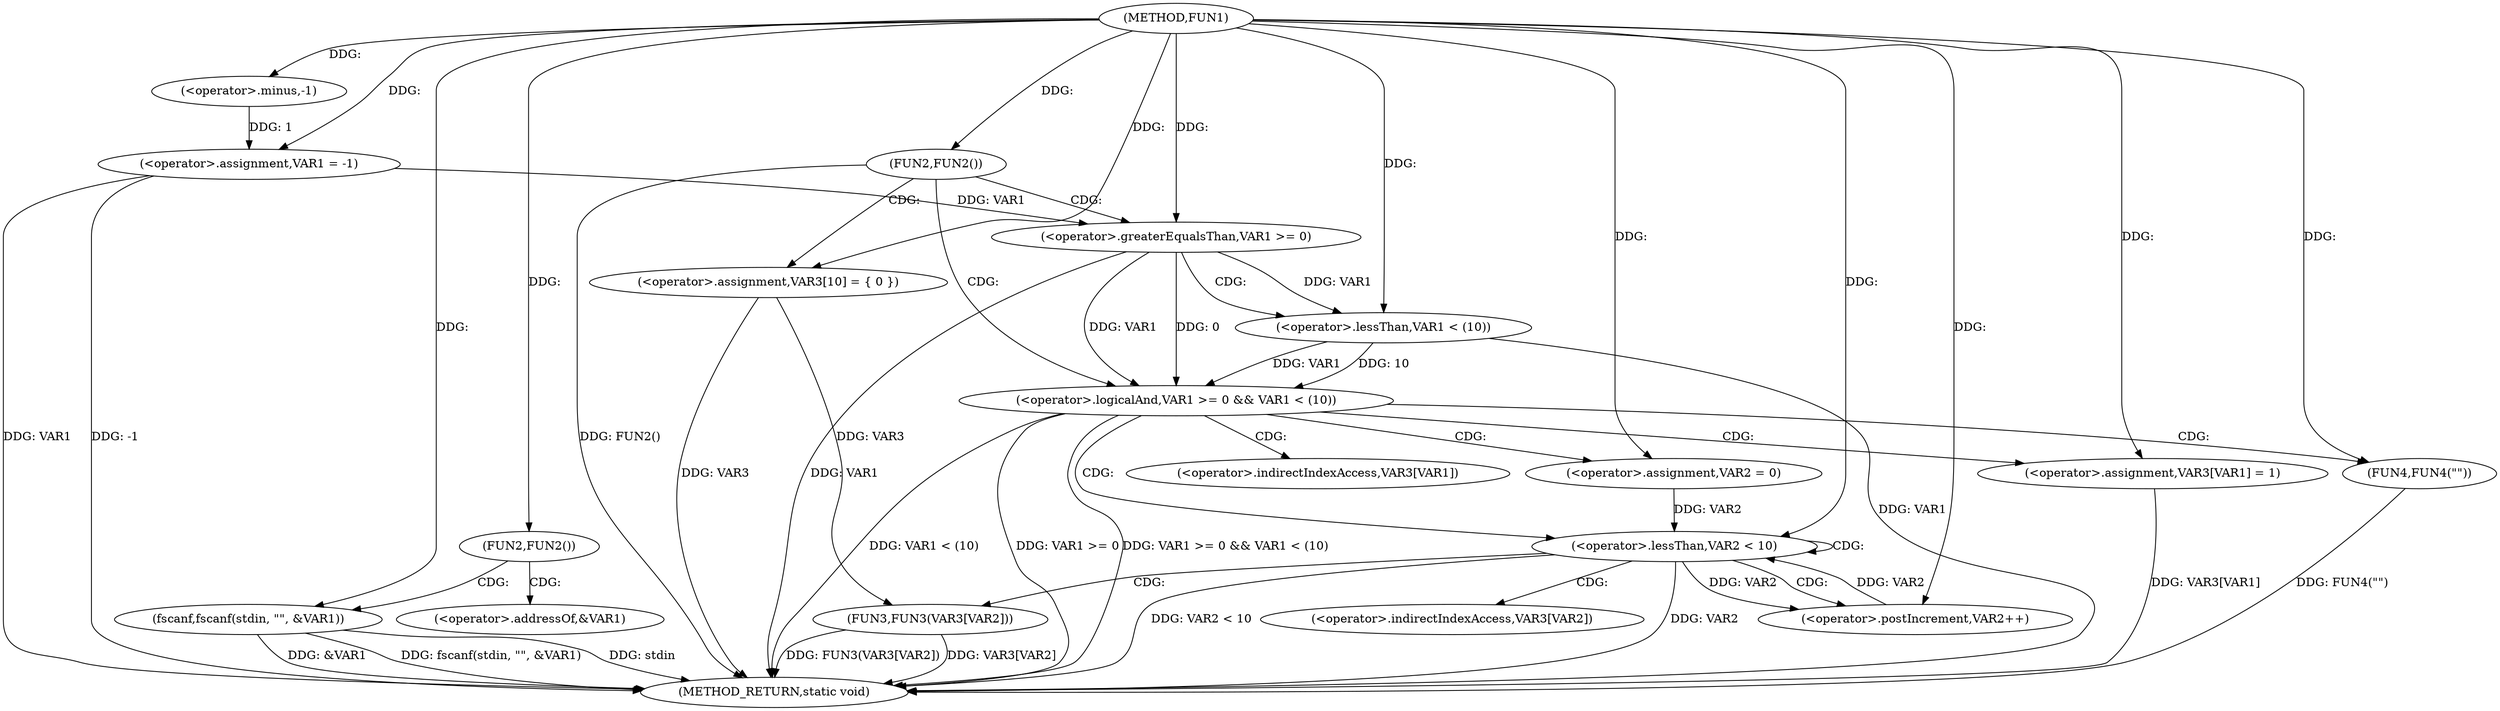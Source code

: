 digraph FUN1 {  
"1000100" [label = "(METHOD,FUN1)" ]
"1000155" [label = "(METHOD_RETURN,static void)" ]
"1000103" [label = "(<operator>.assignment,VAR1 = -1)" ]
"1000105" [label = "(<operator>.minus,-1)" ]
"1000108" [label = "(FUN2,FUN2())" ]
"1000110" [label = "(fscanf,fscanf(stdin, \"\", &VAR1))" ]
"1000116" [label = "(FUN2,FUN2())" ]
"1000121" [label = "(<operator>.assignment,VAR3[10] = { 0 })" ]
"1000124" [label = "(<operator>.logicalAnd,VAR1 >= 0 && VAR1 < (10))" ]
"1000125" [label = "(<operator>.greaterEqualsThan,VAR1 >= 0)" ]
"1000128" [label = "(<operator>.lessThan,VAR1 < (10))" ]
"1000132" [label = "(<operator>.assignment,VAR3[VAR1] = 1)" ]
"1000138" [label = "(<operator>.assignment,VAR2 = 0)" ]
"1000141" [label = "(<operator>.lessThan,VAR2 < 10)" ]
"1000144" [label = "(<operator>.postIncrement,VAR2++)" ]
"1000147" [label = "(FUN3,FUN3(VAR3[VAR2]))" ]
"1000153" [label = "(FUN4,FUN4(\"\"))" ]
"1000113" [label = "(<operator>.addressOf,&VAR1)" ]
"1000133" [label = "(<operator>.indirectIndexAccess,VAR3[VAR1])" ]
"1000148" [label = "(<operator>.indirectIndexAccess,VAR3[VAR2])" ]
  "1000125" -> "1000155"  [ label = "DDG: VAR1"] 
  "1000141" -> "1000155"  [ label = "DDG: VAR2"] 
  "1000124" -> "1000155"  [ label = "DDG: VAR1 >= 0"] 
  "1000103" -> "1000155"  [ label = "DDG: VAR1"] 
  "1000103" -> "1000155"  [ label = "DDG: -1"] 
  "1000147" -> "1000155"  [ label = "DDG: VAR3[VAR2]"] 
  "1000153" -> "1000155"  [ label = "DDG: FUN4(\"\")"] 
  "1000132" -> "1000155"  [ label = "DDG: VAR3[VAR1]"] 
  "1000121" -> "1000155"  [ label = "DDG: VAR3"] 
  "1000124" -> "1000155"  [ label = "DDG: VAR1 >= 0 && VAR1 < (10)"] 
  "1000141" -> "1000155"  [ label = "DDG: VAR2 < 10"] 
  "1000128" -> "1000155"  [ label = "DDG: VAR1"] 
  "1000110" -> "1000155"  [ label = "DDG: &VAR1"] 
  "1000110" -> "1000155"  [ label = "DDG: fscanf(stdin, \"\", &VAR1)"] 
  "1000124" -> "1000155"  [ label = "DDG: VAR1 < (10)"] 
  "1000147" -> "1000155"  [ label = "DDG: FUN3(VAR3[VAR2])"] 
  "1000110" -> "1000155"  [ label = "DDG: stdin"] 
  "1000116" -> "1000155"  [ label = "DDG: FUN2()"] 
  "1000105" -> "1000103"  [ label = "DDG: 1"] 
  "1000100" -> "1000103"  [ label = "DDG: "] 
  "1000100" -> "1000105"  [ label = "DDG: "] 
  "1000100" -> "1000108"  [ label = "DDG: "] 
  "1000100" -> "1000110"  [ label = "DDG: "] 
  "1000100" -> "1000116"  [ label = "DDG: "] 
  "1000100" -> "1000121"  [ label = "DDG: "] 
  "1000125" -> "1000124"  [ label = "DDG: VAR1"] 
  "1000125" -> "1000124"  [ label = "DDG: 0"] 
  "1000103" -> "1000125"  [ label = "DDG: VAR1"] 
  "1000100" -> "1000125"  [ label = "DDG: "] 
  "1000128" -> "1000124"  [ label = "DDG: VAR1"] 
  "1000128" -> "1000124"  [ label = "DDG: 10"] 
  "1000125" -> "1000128"  [ label = "DDG: VAR1"] 
  "1000100" -> "1000128"  [ label = "DDG: "] 
  "1000100" -> "1000132"  [ label = "DDG: "] 
  "1000100" -> "1000138"  [ label = "DDG: "] 
  "1000138" -> "1000141"  [ label = "DDG: VAR2"] 
  "1000144" -> "1000141"  [ label = "DDG: VAR2"] 
  "1000100" -> "1000141"  [ label = "DDG: "] 
  "1000141" -> "1000144"  [ label = "DDG: VAR2"] 
  "1000100" -> "1000144"  [ label = "DDG: "] 
  "1000121" -> "1000147"  [ label = "DDG: VAR3"] 
  "1000100" -> "1000153"  [ label = "DDG: "] 
  "1000108" -> "1000110"  [ label = "CDG: "] 
  "1000108" -> "1000113"  [ label = "CDG: "] 
  "1000116" -> "1000121"  [ label = "CDG: "] 
  "1000116" -> "1000125"  [ label = "CDG: "] 
  "1000116" -> "1000124"  [ label = "CDG: "] 
  "1000124" -> "1000153"  [ label = "CDG: "] 
  "1000124" -> "1000132"  [ label = "CDG: "] 
  "1000124" -> "1000141"  [ label = "CDG: "] 
  "1000124" -> "1000133"  [ label = "CDG: "] 
  "1000124" -> "1000138"  [ label = "CDG: "] 
  "1000125" -> "1000128"  [ label = "CDG: "] 
  "1000141" -> "1000141"  [ label = "CDG: "] 
  "1000141" -> "1000147"  [ label = "CDG: "] 
  "1000141" -> "1000148"  [ label = "CDG: "] 
  "1000141" -> "1000144"  [ label = "CDG: "] 
}
